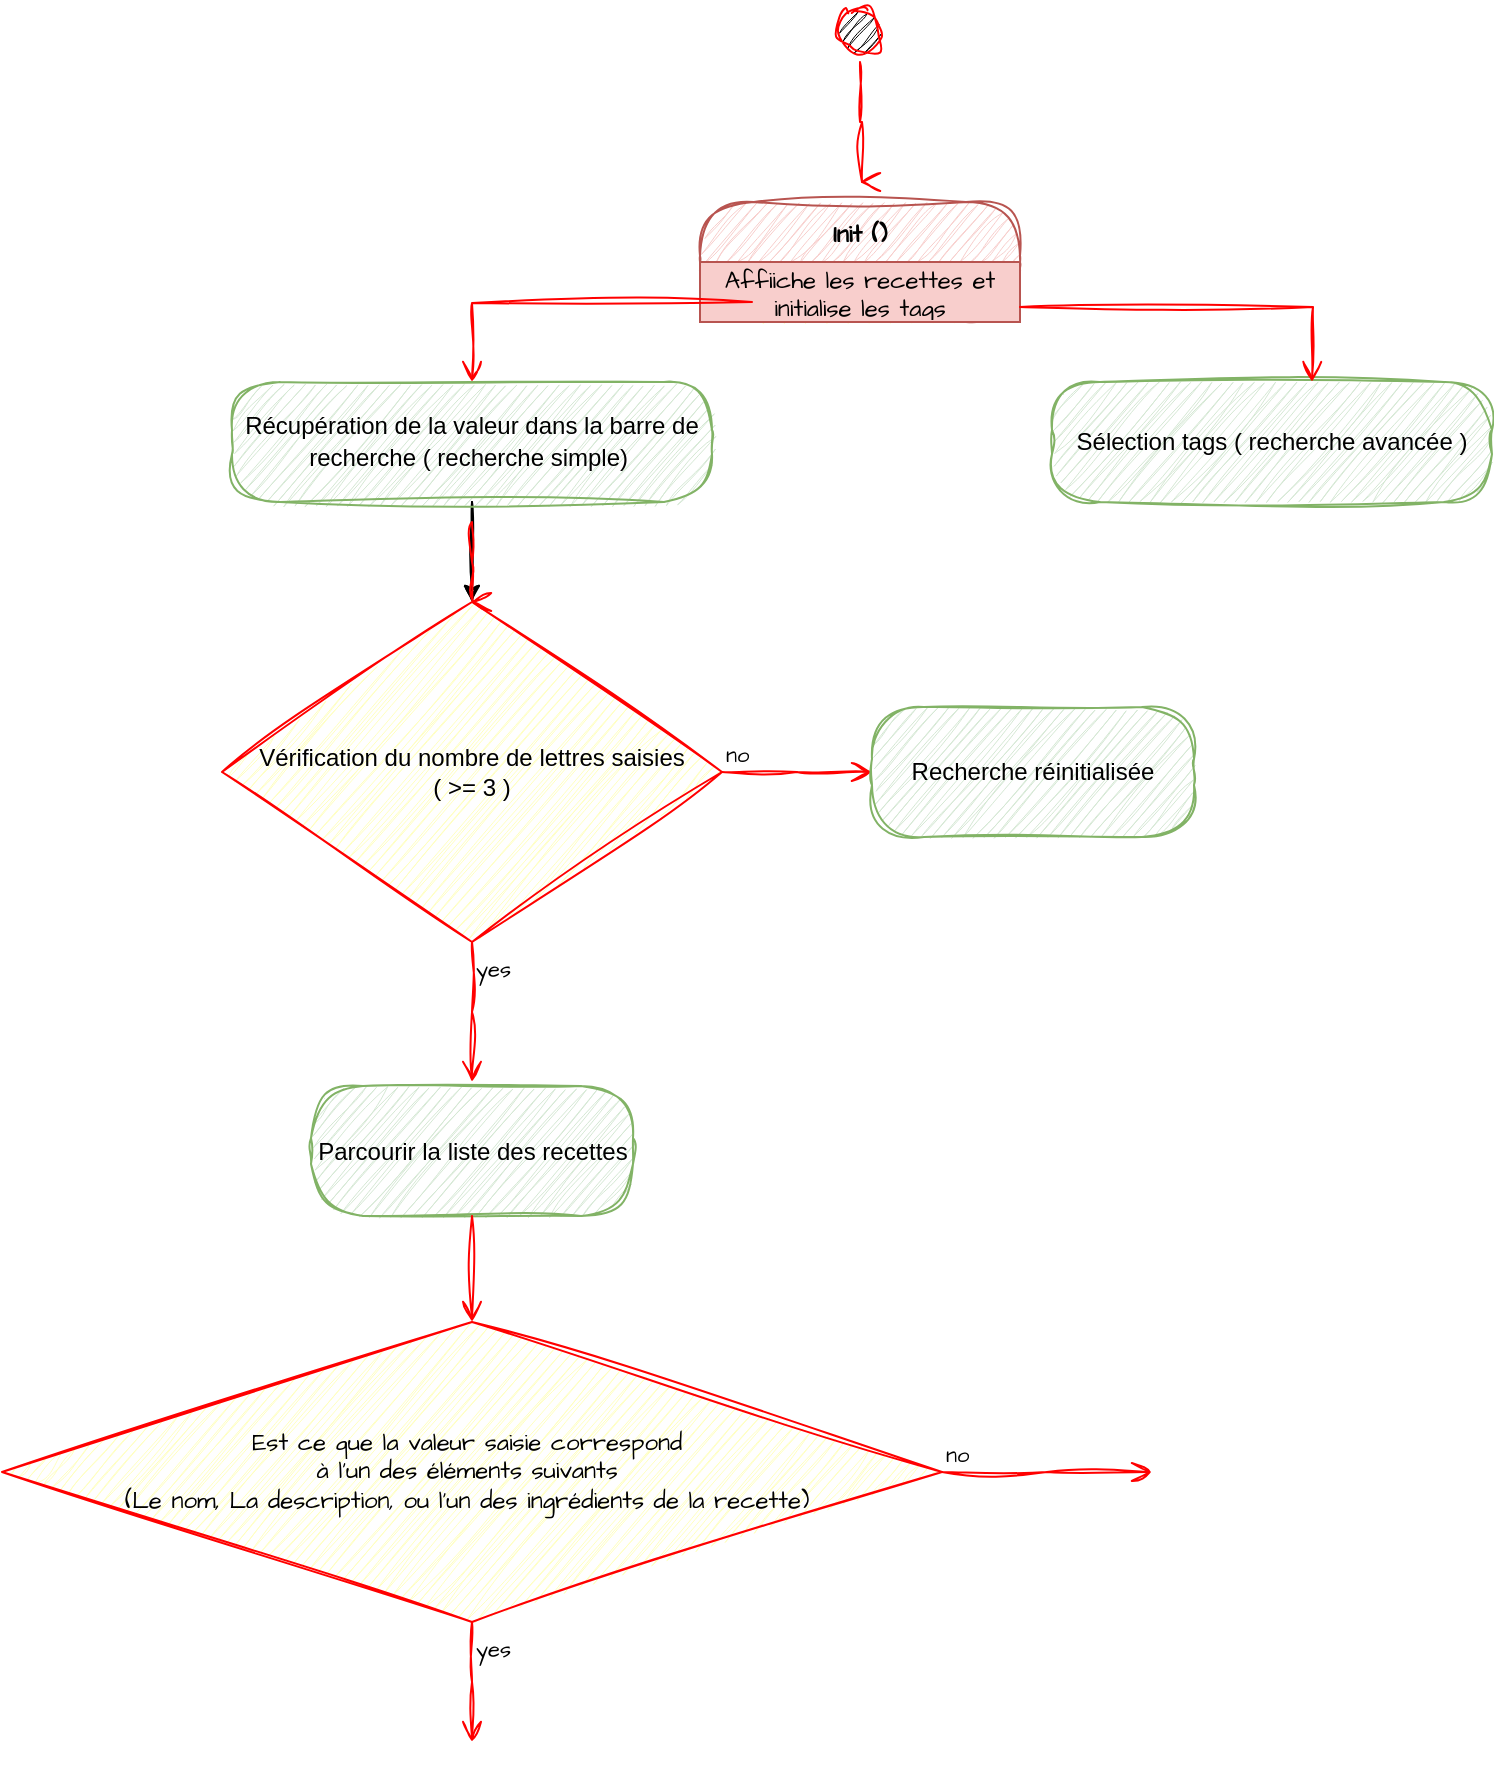 <mxfile version="24.7.7">
  <diagram name="Page-1" id="ebSgqEVxzA0o9-JMc4dg">
    <mxGraphModel dx="2261" dy="772" grid="1" gridSize="10" guides="1" tooltips="1" connect="1" arrows="1" fold="1" page="1" pageScale="1" pageWidth="827" pageHeight="1169" math="0" shadow="0">
      <root>
        <mxCell id="0" />
        <mxCell id="1" parent="0" />
        <mxCell id="Q2sIWeCzxGXPBb0YcupN-14" value="" style="ellipse;html=1;shape=startState;fillColor=#000000;strokeColor=#ff0000;sketch=1;hachureGap=4;jiggle=2;curveFitting=1;fontFamily=Architects Daughter;fontSource=https%3A%2F%2Ffonts.googleapis.com%2Fcss%3Ffamily%3DArchitects%2BDaughter;" vertex="1" parent="1">
          <mxGeometry x="399" y="10" width="30" height="30" as="geometry" />
        </mxCell>
        <mxCell id="Q2sIWeCzxGXPBb0YcupN-15" value="" style="edgeStyle=orthogonalEdgeStyle;html=1;verticalAlign=bottom;endArrow=open;endSize=8;strokeColor=#ff0000;rounded=0;sketch=1;hachureGap=4;jiggle=2;curveFitting=1;fontFamily=Architects Daughter;fontSource=https%3A%2F%2Ffonts.googleapis.com%2Fcss%3Ffamily%3DArchitects%2BDaughter;" edge="1" source="Q2sIWeCzxGXPBb0YcupN-14" parent="1">
          <mxGeometry relative="1" as="geometry">
            <mxPoint x="414" y="100" as="targetPoint" />
            <Array as="points">
              <mxPoint x="414" y="70" />
              <mxPoint x="415" y="70" />
            </Array>
          </mxGeometry>
        </mxCell>
        <mxCell id="Q2sIWeCzxGXPBb0YcupN-16" value="Init ()" style="swimlane;fontStyle=1;align=center;verticalAlign=middle;childLayout=stackLayout;horizontal=1;startSize=30;horizontalStack=0;resizeParent=0;resizeLast=1;container=0;collapsible=0;rounded=1;arcSize=30;strokeColor=#b85450;fillColor=#f8cecc;swimlaneFillColor=#ffffc0;dropTarget=0;sketch=1;hachureGap=4;jiggle=2;curveFitting=1;fontFamily=Architects Daughter;fontSource=https%3A%2F%2Ffonts.googleapis.com%2Fcss%3Ffamily%3DArchitects%2BDaughter;" vertex="1" parent="1">
          <mxGeometry x="334" y="110" width="160" height="60" as="geometry" />
        </mxCell>
        <mxCell id="Q2sIWeCzxGXPBb0YcupN-17" value="Affiiche les recettes et initialise les tags" style="text;html=1;strokeColor=#b85450;fillColor=#f8cecc;align=center;verticalAlign=middle;spacingLeft=4;spacingRight=4;whiteSpace=wrap;overflow=hidden;rotatable=0;fontFamily=Architects Daughter;fontSource=https%3A%2F%2Ffonts.googleapis.com%2Fcss%3Ffamily%3DArchitects%2BDaughter;" vertex="1" parent="Q2sIWeCzxGXPBb0YcupN-16">
          <mxGeometry y="30" width="160" height="30" as="geometry" />
        </mxCell>
        <mxCell id="Q2sIWeCzxGXPBb0YcupN-23" value="&lt;span style=&quot;font-family: Helvetica;&quot;&gt;Sélection tags ( recherche avancée )&lt;/span&gt;" style="rounded=1;whiteSpace=wrap;html=1;arcSize=40;fillColor=#d5e8d4;strokeColor=#82b366;sketch=1;hachureGap=4;jiggle=2;curveFitting=1;fontFamily=Architects Daughter;fontSource=https%3A%2F%2Ffonts.googleapis.com%2Fcss%3Ffamily%3DArchitects%2BDaughter;" vertex="1" parent="1">
          <mxGeometry x="510" y="200" width="220" height="60" as="geometry" />
        </mxCell>
        <mxCell id="Q2sIWeCzxGXPBb0YcupN-43" value="" style="edgeStyle=orthogonalEdgeStyle;rounded=0;sketch=1;hachureGap=4;jiggle=2;curveFitting=1;orthogonalLoop=1;jettySize=auto;html=1;fontFamily=Architects Daughter;fontSource=https%3A%2F%2Ffonts.googleapis.com%2Fcss%3Ffamily%3DArchitects%2BDaughter;" edge="1" parent="1" source="Q2sIWeCzxGXPBb0YcupN-26" target="Q2sIWeCzxGXPBb0YcupN-32">
          <mxGeometry relative="1" as="geometry" />
        </mxCell>
        <mxCell id="Q2sIWeCzxGXPBb0YcupN-48" value="" style="edgeStyle=orthogonalEdgeStyle;rounded=0;sketch=1;hachureGap=4;jiggle=2;curveFitting=1;orthogonalLoop=1;jettySize=auto;html=1;fontFamily=Architects Daughter;fontSource=https%3A%2F%2Ffonts.googleapis.com%2Fcss%3Ffamily%3DArchitects%2BDaughter;" edge="1" parent="1" source="Q2sIWeCzxGXPBb0YcupN-26" target="Q2sIWeCzxGXPBb0YcupN-32">
          <mxGeometry relative="1" as="geometry" />
        </mxCell>
        <mxCell id="Q2sIWeCzxGXPBb0YcupN-26" value="&lt;span style=&quot;font-family: Helvetica;&quot;&gt;Récupération de la valeur dans la barre de recherche ( recherche simple)&amp;nbsp;&lt;/span&gt;" style="rounded=1;whiteSpace=wrap;html=1;arcSize=40;fillColor=#d5e8d4;strokeColor=#82b366;sketch=1;hachureGap=4;jiggle=2;curveFitting=1;fontFamily=Architects Daughter;fontSource=https%3A%2F%2Ffonts.googleapis.com%2Fcss%3Ffamily%3DArchitects%2BDaughter;" vertex="1" parent="1">
          <mxGeometry x="100" y="200" width="240" height="60" as="geometry" />
        </mxCell>
        <mxCell id="Q2sIWeCzxGXPBb0YcupN-30" value="" style="edgeStyle=orthogonalEdgeStyle;html=1;verticalAlign=bottom;endArrow=open;endSize=8;strokeColor=#ff0000;rounded=0;sketch=1;hachureGap=4;jiggle=2;curveFitting=1;fontFamily=Architects Daughter;fontSource=https%3A%2F%2Ffonts.googleapis.com%2Fcss%3Ffamily%3DArchitects%2BDaughter;entryX=0.5;entryY=0;entryDx=0;entryDy=0;" edge="1" parent="1" target="Q2sIWeCzxGXPBb0YcupN-26">
          <mxGeometry relative="1" as="geometry">
            <mxPoint x="360" y="220" as="targetPoint" />
            <mxPoint x="360" y="160" as="sourcePoint" />
          </mxGeometry>
        </mxCell>
        <mxCell id="Q2sIWeCzxGXPBb0YcupN-31" value="" style="edgeStyle=orthogonalEdgeStyle;html=1;verticalAlign=bottom;endArrow=open;endSize=8;strokeColor=#ff0000;rounded=0;sketch=1;hachureGap=4;jiggle=2;curveFitting=1;fontFamily=Architects Daughter;fontSource=https%3A%2F%2Ffonts.googleapis.com%2Fcss%3Ffamily%3DArchitects%2BDaughter;entryX=0.5;entryY=0;entryDx=0;entryDy=0;exitX=1;exitY=0.75;exitDx=0;exitDy=0;" edge="1" parent="1" source="Q2sIWeCzxGXPBb0YcupN-17">
          <mxGeometry relative="1" as="geometry">
            <mxPoint x="640" y="200" as="targetPoint" />
            <mxPoint x="780" y="160" as="sourcePoint" />
          </mxGeometry>
        </mxCell>
        <mxCell id="Q2sIWeCzxGXPBb0YcupN-32" value="&lt;span style=&quot;font-family: Helvetica;&quot;&gt;Vérification du nombre de lettres saisies&lt;/span&gt;&lt;div style=&quot;font-family: Helvetica;&quot;&gt;( &amp;gt;= 3 )&lt;/div&gt;" style="rhombus;whiteSpace=wrap;html=1;fontColor=#000000;fillColor=#ffffc0;strokeColor=#ff0000;sketch=1;hachureGap=4;jiggle=2;curveFitting=1;fontFamily=Architects Daughter;fontSource=https%3A%2F%2Ffonts.googleapis.com%2Fcss%3Ffamily%3DArchitects%2BDaughter;" vertex="1" parent="1">
          <mxGeometry x="95" y="310" width="250" height="170" as="geometry" />
        </mxCell>
        <mxCell id="Q2sIWeCzxGXPBb0YcupN-33" value="no" style="edgeStyle=orthogonalEdgeStyle;html=1;align=left;verticalAlign=bottom;endArrow=open;endSize=8;strokeColor=#ff0000;rounded=0;sketch=1;hachureGap=4;jiggle=2;curveFitting=1;fontFamily=Architects Daughter;fontSource=https%3A%2F%2Ffonts.googleapis.com%2Fcss%3Ffamily%3DArchitects%2BDaughter;exitX=1;exitY=0.5;exitDx=0;exitDy=0;" edge="1" source="Q2sIWeCzxGXPBb0YcupN-32" parent="1">
          <mxGeometry x="-1" relative="1" as="geometry">
            <mxPoint x="420" y="395" as="targetPoint" />
          </mxGeometry>
        </mxCell>
        <mxCell id="Q2sIWeCzxGXPBb0YcupN-34" value="yes" style="edgeStyle=orthogonalEdgeStyle;html=1;align=left;verticalAlign=top;endArrow=open;endSize=8;strokeColor=#ff0000;rounded=0;sketch=1;hachureGap=4;jiggle=2;curveFitting=1;fontFamily=Architects Daughter;fontSource=https%3A%2F%2Ffonts.googleapis.com%2Fcss%3Ffamily%3DArchitects%2BDaughter;" edge="1" source="Q2sIWeCzxGXPBb0YcupN-32" parent="1">
          <mxGeometry x="-1" relative="1" as="geometry">
            <mxPoint x="220" y="550" as="targetPoint" />
          </mxGeometry>
        </mxCell>
        <mxCell id="Q2sIWeCzxGXPBb0YcupN-35" value="" style="edgeStyle=orthogonalEdgeStyle;html=1;verticalAlign=bottom;endArrow=open;endSize=8;strokeColor=#ff0000;rounded=0;sketch=1;hachureGap=4;jiggle=2;curveFitting=1;fontFamily=Architects Daughter;fontSource=https%3A%2F%2Ffonts.googleapis.com%2Fcss%3Ffamily%3DArchitects%2BDaughter;" edge="1" parent="1">
          <mxGeometry relative="1" as="geometry">
            <mxPoint x="219.5" y="310" as="targetPoint" />
            <mxPoint x="220" y="270" as="sourcePoint" />
            <Array as="points">
              <mxPoint x="219.5" y="290" />
              <mxPoint x="220.5" y="290" />
            </Array>
          </mxGeometry>
        </mxCell>
        <mxCell id="Q2sIWeCzxGXPBb0YcupN-38" value="&lt;span style=&quot;font-family: Helvetica;&quot;&gt;Recherche réinitialisée&lt;/span&gt;" style="rounded=1;whiteSpace=wrap;html=1;arcSize=40;fillColor=#d5e8d4;strokeColor=#82b366;sketch=1;hachureGap=4;jiggle=2;curveFitting=1;fontFamily=Architects Daughter;fontSource=https%3A%2F%2Ffonts.googleapis.com%2Fcss%3Ffamily%3DArchitects%2BDaughter;" vertex="1" parent="1">
          <mxGeometry x="420" y="362.5" width="161" height="65" as="geometry" />
        </mxCell>
        <mxCell id="Q2sIWeCzxGXPBb0YcupN-39" value="&lt;span style=&quot;font-family: Helvetica;&quot;&gt;Parcourir la liste des recettes&lt;/span&gt;" style="rounded=1;whiteSpace=wrap;html=1;arcSize=40;fillColor=#d5e8d4;strokeColor=#82b366;sketch=1;hachureGap=4;jiggle=2;curveFitting=1;fontFamily=Architects Daughter;fontSource=https%3A%2F%2Ffonts.googleapis.com%2Fcss%3Ffamily%3DArchitects%2BDaughter;" vertex="1" parent="1">
          <mxGeometry x="139.5" y="552" width="161" height="65" as="geometry" />
        </mxCell>
        <mxCell id="Q2sIWeCzxGXPBb0YcupN-45" value="Est ce que la valeur saisie correspond&amp;nbsp;&lt;div&gt;à l&#39;un des éléments suivants&amp;nbsp;&lt;/div&gt;&lt;div&gt;(Le nom, La description, ou l&#39;un des ingrédients de la recette)&amp;nbsp;&lt;/div&gt;" style="rhombus;whiteSpace=wrap;html=1;fontColor=#000000;fillColor=#ffffc0;strokeColor=#ff0000;sketch=1;hachureGap=4;jiggle=2;curveFitting=1;fontFamily=Architects Daughter;fontSource=https%3A%2F%2Ffonts.googleapis.com%2Fcss%3Ffamily%3DArchitects%2BDaughter;" vertex="1" parent="1">
          <mxGeometry x="-15" y="670" width="470" height="150" as="geometry" />
        </mxCell>
        <mxCell id="Q2sIWeCzxGXPBb0YcupN-46" value="no" style="edgeStyle=orthogonalEdgeStyle;html=1;align=left;verticalAlign=bottom;endArrow=open;endSize=8;strokeColor=#ff0000;rounded=0;sketch=1;hachureGap=4;jiggle=2;curveFitting=1;fontFamily=Architects Daughter;fontSource=https%3A%2F%2Ffonts.googleapis.com%2Fcss%3Ffamily%3DArchitects%2BDaughter;" edge="1" source="Q2sIWeCzxGXPBb0YcupN-45" parent="1">
          <mxGeometry x="-1" relative="1" as="geometry">
            <mxPoint x="560" y="745" as="targetPoint" />
          </mxGeometry>
        </mxCell>
        <mxCell id="Q2sIWeCzxGXPBb0YcupN-47" value="yes" style="edgeStyle=orthogonalEdgeStyle;html=1;align=left;verticalAlign=top;endArrow=open;endSize=8;strokeColor=#ff0000;rounded=0;sketch=1;hachureGap=4;jiggle=2;curveFitting=1;fontFamily=Architects Daughter;fontSource=https%3A%2F%2Ffonts.googleapis.com%2Fcss%3Ffamily%3DArchitects%2BDaughter;exitX=0.5;exitY=1;exitDx=0;exitDy=0;" edge="1" source="Q2sIWeCzxGXPBb0YcupN-45" parent="1">
          <mxGeometry x="-1" relative="1" as="geometry">
            <mxPoint x="220" y="880" as="targetPoint" />
            <Array as="points">
              <mxPoint x="220" y="850" />
              <mxPoint x="220" y="850" />
            </Array>
          </mxGeometry>
        </mxCell>
        <mxCell id="Q2sIWeCzxGXPBb0YcupN-52" value="" style="edgeStyle=orthogonalEdgeStyle;html=1;verticalAlign=bottom;endArrow=open;endSize=8;strokeColor=#ff0000;rounded=0;sketch=1;hachureGap=4;jiggle=2;curveFitting=1;fontFamily=Architects Daughter;fontSource=https%3A%2F%2Ffonts.googleapis.com%2Fcss%3Ffamily%3DArchitects%2BDaughter;entryX=0.5;entryY=0;entryDx=0;entryDy=0;exitX=0.5;exitY=1;exitDx=0;exitDy=0;" edge="1" source="Q2sIWeCzxGXPBb0YcupN-39" parent="1" target="Q2sIWeCzxGXPBb0YcupN-45">
          <mxGeometry relative="1" as="geometry">
            <mxPoint x="410" y="700" as="targetPoint" />
            <Array as="points" />
          </mxGeometry>
        </mxCell>
      </root>
    </mxGraphModel>
  </diagram>
</mxfile>
